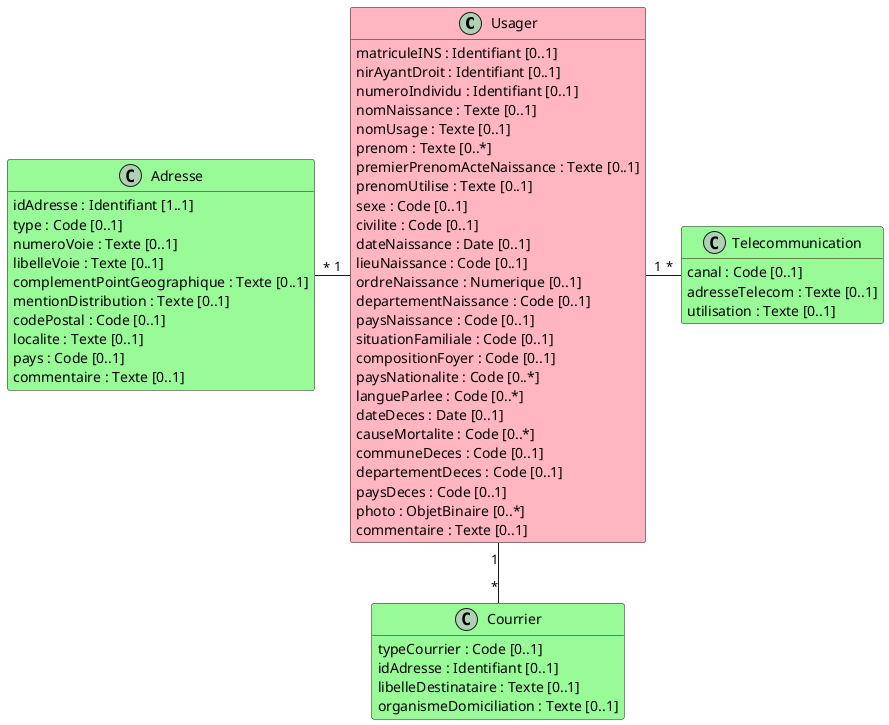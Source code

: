 @startuml

hide empty methods

class Usager #LightPink {
    matriculeINS : Identifiant [0..1]
    nirAyantDroit : Identifiant [0..1]
    numeroIndividu : Identifiant [0..1]
    nomNaissance : Texte [0..1]
    nomUsage : Texte [0..1]
    prenom : Texte [0..*]
    premierPrenomActeNaissance : Texte [0..1]
    prenomUtilise : Texte [0..1]
    sexe : Code [0..1]
    civilite : Code [0..1]
    dateNaissance : Date [0..1]
    lieuNaissance : Code [0..1]
    ordreNaissance : Numerique [0..1]
    departementNaissance : Code [0..1]
    paysNaissance : Code [0..1]
    situationFamiliale : Code [0..1]
    compositionFoyer : Code [0..1]
    paysNationalite : Code [0..*]
    langueParlee : Code [0..*]
    dateDeces : Date [0..1]
    causeMortalite : Code [0..*]
    communeDeces : Code [0..1]
    departementDeces : Code [0..1]
    paysDeces : Code [0..1]
    photo : ObjetBinaire [0..*]
    commentaire : Texte [0..1]
}

class Adresse #PaleGreen {
    idAdresse : Identifiant [1..1]
    type : Code [0..1]
    numeroVoie : Texte [0..1]
    libelleVoie : Texte [0..1]
    complementPointGeographique : Texte [0..1]
    mentionDistribution : Texte [0..1]
    codePostal : Code [0..1]
    localite : Texte [0..1]
    pays : Code [0..1]
    commentaire : Texte [0..1]
}

class Telecommunication #PaleGreen {
    canal : Code [0..1]
    adresseTelecom : Texte [0..1]
    utilisation : Texte [0..1]
}

class Courrier #PaleGreen {
    typeCourrier : Code [0..1]
    idAdresse : Identifiant [0..1]
    libelleDestinataire : Texte [0..1]
    organismeDomiciliation : Texte [0..1]
}

Adresse "*" - "1" Usager
Usager "1" - "*" Telecommunication
Usager "1" -- "*" Courrier

@enduml